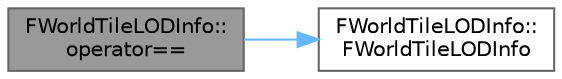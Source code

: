 digraph "FWorldTileLODInfo::operator=="
{
 // INTERACTIVE_SVG=YES
 // LATEX_PDF_SIZE
  bgcolor="transparent";
  edge [fontname=Helvetica,fontsize=10,labelfontname=Helvetica,labelfontsize=10];
  node [fontname=Helvetica,fontsize=10,shape=box,height=0.2,width=0.4];
  rankdir="LR";
  Node1 [id="Node000001",label="FWorldTileLODInfo::\loperator==",height=0.2,width=0.4,color="gray40", fillcolor="grey60", style="filled", fontcolor="black",tooltip=" "];
  Node1 -> Node2 [id="edge1_Node000001_Node000002",color="steelblue1",style="solid",tooltip=" "];
  Node2 [id="Node000002",label="FWorldTileLODInfo::\lFWorldTileLODInfo",height=0.2,width=0.4,color="grey40", fillcolor="white", style="filled",URL="$d8/df3/classFWorldTileLODInfo.html#ab4fcecbb8fcb5920cfa5e7277a5e36fd",tooltip=" "];
}
